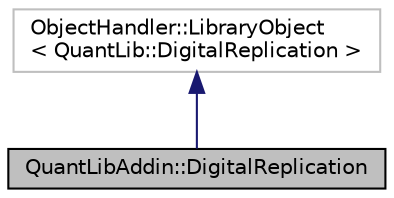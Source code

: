 digraph "QuantLibAddin::DigitalReplication"
{
  edge [fontname="Helvetica",fontsize="10",labelfontname="Helvetica",labelfontsize="10"];
  node [fontname="Helvetica",fontsize="10",shape=record];
  Node0 [label="QuantLibAddin::DigitalReplication",height=0.2,width=0.4,color="black", fillcolor="grey75", style="filled", fontcolor="black"];
  Node1 -> Node0 [dir="back",color="midnightblue",fontsize="10",style="solid",fontname="Helvetica"];
  Node1 [label="ObjectHandler::LibraryObject\l\< QuantLib::DigitalReplication \>",height=0.2,width=0.4,color="grey75", fillcolor="white", style="filled"];
}
